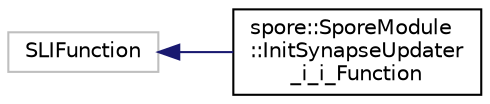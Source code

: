 digraph "Graphical Class Hierarchy"
{
  edge [fontname="Helvetica",fontsize="10",labelfontname="Helvetica",labelfontsize="10"];
  node [fontname="Helvetica",fontsize="10",shape=record];
  rankdir="LR";
  Node7 [label="SLIFunction",height=0.2,width=0.4,color="grey75", fillcolor="white", style="filled"];
  Node7 -> Node0 [dir="back",color="midnightblue",fontsize="10",style="solid",fontname="Helvetica"];
  Node0 [label="spore::SporeModule\l::InitSynapseUpdater\l_i_i_Function",height=0.2,width=0.4,color="black", fillcolor="white", style="filled",URL="$classspore_1_1SporeModule_1_1InitSynapseUpdater__i__i__Function.html",tooltip="InitSynapseUpdater SLI function. "];
}
